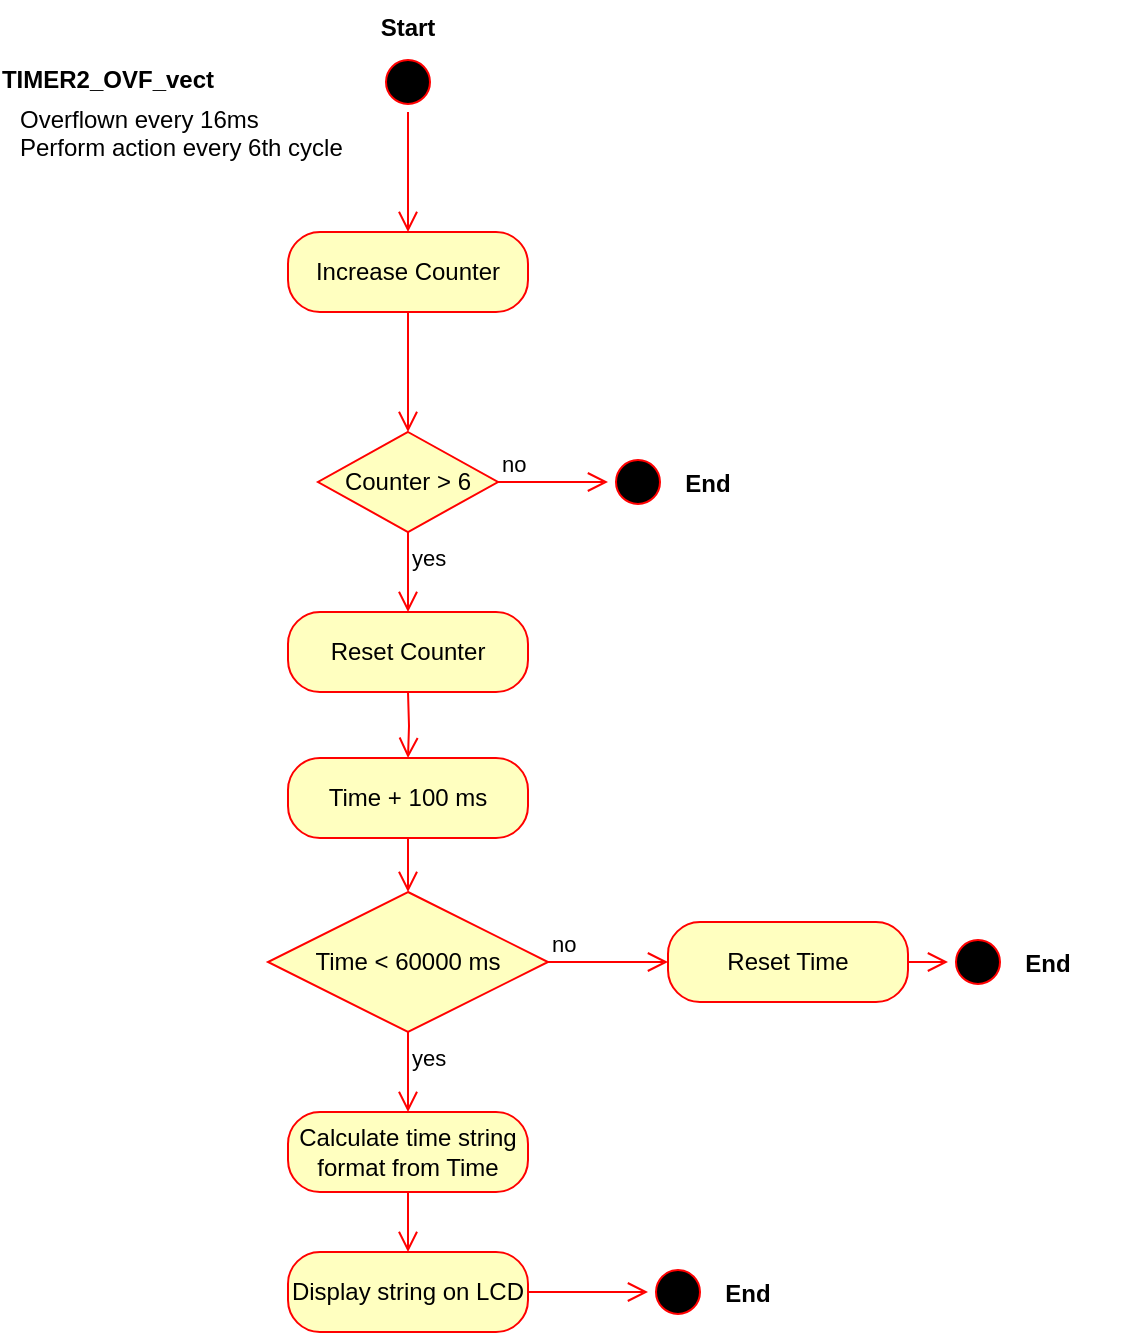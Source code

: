 <mxfile version="15.4.0" type="device"><diagram id="zF4smGtVutqLWhwmwSK2" name="Page-1"><mxGraphModel dx="981" dy="561" grid="1" gridSize="10" guides="1" tooltips="1" connect="1" arrows="1" fold="1" page="1" pageScale="1" pageWidth="1169" pageHeight="827" math="0" shadow="0"><root><mxCell id="0"/><mxCell id="1" parent="0"/><mxCell id="dTKGPh5Wg9LeBjaXOMou-3" value="Increase Counter" style="rounded=1;whiteSpace=wrap;html=1;arcSize=40;fontColor=#000000;fillColor=#ffffc0;strokeColor=#ff0000;" vertex="1" parent="1"><mxGeometry x="180" y="130" width="120" height="40" as="geometry"/></mxCell><mxCell id="dTKGPh5Wg9LeBjaXOMou-4" value="" style="edgeStyle=orthogonalEdgeStyle;html=1;verticalAlign=bottom;endArrow=open;endSize=8;strokeColor=#ff0000;rounded=0;entryX=0.5;entryY=0;entryDx=0;entryDy=0;" edge="1" source="dTKGPh5Wg9LeBjaXOMou-3" parent="1" target="dTKGPh5Wg9LeBjaXOMou-9"><mxGeometry relative="1" as="geometry"><mxPoint x="240" y="230" as="targetPoint"/></mxGeometry></mxCell><mxCell id="dTKGPh5Wg9LeBjaXOMou-5" value="TIMER2_OVF_vect" style="text;align=center;fontStyle=1;verticalAlign=middle;spacingLeft=3;spacingRight=3;strokeColor=none;rotatable=0;points=[[0,0.5],[1,0.5]];portConstraint=eastwest;" vertex="1" parent="1"><mxGeometry x="50" y="40" width="80" height="26" as="geometry"/></mxCell><mxCell id="dTKGPh5Wg9LeBjaXOMou-6" value="Overflown every 16ms&#10;Perform action every 6th cycle" style="text;strokeColor=none;fillColor=none;align=left;verticalAlign=top;spacingLeft=4;spacingRight=4;overflow=hidden;rotatable=0;points=[[0,0.5],[1,0.5]];portConstraint=eastwest;" vertex="1" parent="1"><mxGeometry x="40" y="60" width="180" height="60" as="geometry"/></mxCell><mxCell id="dTKGPh5Wg9LeBjaXOMou-9" value="Counter &amp;gt; 6" style="rhombus;whiteSpace=wrap;html=1;fillColor=#ffffc0;strokeColor=#ff0000;" vertex="1" parent="1"><mxGeometry x="195" y="230" width="90" height="50" as="geometry"/></mxCell><mxCell id="dTKGPh5Wg9LeBjaXOMou-10" value="no" style="edgeStyle=orthogonalEdgeStyle;html=1;align=left;verticalAlign=bottom;endArrow=open;endSize=8;strokeColor=#ff0000;rounded=0;entryX=0;entryY=0.5;entryDx=0;entryDy=0;" edge="1" source="dTKGPh5Wg9LeBjaXOMou-9" parent="1" target="dTKGPh5Wg9LeBjaXOMou-34"><mxGeometry x="-1" relative="1" as="geometry"><mxPoint x="400" y="255" as="targetPoint"/><Array as="points"><mxPoint x="320" y="255"/><mxPoint x="320" y="255"/></Array></mxGeometry></mxCell><mxCell id="dTKGPh5Wg9LeBjaXOMou-11" value="yes" style="edgeStyle=orthogonalEdgeStyle;html=1;align=left;verticalAlign=top;endArrow=open;endSize=8;strokeColor=#ff0000;rounded=0;entryX=0.5;entryY=0;entryDx=0;entryDy=0;" edge="1" source="dTKGPh5Wg9LeBjaXOMou-9" parent="1" target="dTKGPh5Wg9LeBjaXOMou-37"><mxGeometry x="-1" relative="1" as="geometry"><mxPoint x="240" y="330" as="targetPoint"/><Array as="points"/></mxGeometry></mxCell><mxCell id="dTKGPh5Wg9LeBjaXOMou-13" value="Reset Time" style="rounded=1;whiteSpace=wrap;html=1;arcSize=40;fontColor=#000000;fillColor=#ffffc0;strokeColor=#ff0000;" vertex="1" parent="1"><mxGeometry x="370" y="475" width="120" height="40" as="geometry"/></mxCell><mxCell id="dTKGPh5Wg9LeBjaXOMou-15" value="Time + 100 ms" style="rounded=1;whiteSpace=wrap;html=1;arcSize=40;fontColor=#000000;fillColor=#ffffc0;strokeColor=#ff0000;" vertex="1" parent="1"><mxGeometry x="180" y="393" width="120" height="40" as="geometry"/></mxCell><mxCell id="dTKGPh5Wg9LeBjaXOMou-16" value="" style="edgeStyle=orthogonalEdgeStyle;html=1;verticalAlign=bottom;endArrow=open;endSize=8;strokeColor=#ff0000;rounded=0;entryX=0.5;entryY=0;entryDx=0;entryDy=0;" edge="1" source="dTKGPh5Wg9LeBjaXOMou-15" parent="1" target="dTKGPh5Wg9LeBjaXOMou-22"><mxGeometry relative="1" as="geometry"><mxPoint x="240" y="430" as="targetPoint"/></mxGeometry></mxCell><mxCell id="dTKGPh5Wg9LeBjaXOMou-22" value="Time &amp;lt; 60000 ms" style="rhombus;whiteSpace=wrap;html=1;fillColor=#ffffc0;strokeColor=#ff0000;" vertex="1" parent="1"><mxGeometry x="170" y="460" width="140" height="70" as="geometry"/></mxCell><mxCell id="dTKGPh5Wg9LeBjaXOMou-26" value="yes" style="edgeStyle=orthogonalEdgeStyle;html=1;align=left;verticalAlign=top;endArrow=open;endSize=8;strokeColor=#ff0000;rounded=0;exitX=0.5;exitY=1;exitDx=0;exitDy=0;entryX=0.5;entryY=0;entryDx=0;entryDy=0;" edge="1" parent="1" source="dTKGPh5Wg9LeBjaXOMou-22" target="dTKGPh5Wg9LeBjaXOMou-27"><mxGeometry x="-1" relative="1" as="geometry"><mxPoint x="240" y="570" as="targetPoint"/><mxPoint x="190" y="530" as="sourcePoint"/><Array as="points"/></mxGeometry></mxCell><mxCell id="dTKGPh5Wg9LeBjaXOMou-27" value="Calculate time string format from Time" style="rounded=1;whiteSpace=wrap;html=1;arcSize=40;fontColor=#000000;fillColor=#ffffc0;strokeColor=#ff0000;" vertex="1" parent="1"><mxGeometry x="180" y="570" width="120" height="40" as="geometry"/></mxCell><mxCell id="dTKGPh5Wg9LeBjaXOMou-28" value="" style="edgeStyle=orthogonalEdgeStyle;html=1;verticalAlign=bottom;endArrow=open;endSize=8;strokeColor=#ff0000;rounded=0;entryX=0.5;entryY=0;entryDx=0;entryDy=0;" edge="1" source="dTKGPh5Wg9LeBjaXOMou-27" parent="1" target="dTKGPh5Wg9LeBjaXOMou-29"><mxGeometry relative="1" as="geometry"><mxPoint x="240" y="670" as="targetPoint"/></mxGeometry></mxCell><mxCell id="dTKGPh5Wg9LeBjaXOMou-29" value="Display string on LCD" style="rounded=1;whiteSpace=wrap;html=1;arcSize=40;fontColor=#000000;fillColor=#ffffc0;strokeColor=#ff0000;" vertex="1" parent="1"><mxGeometry x="180" y="640" width="120" height="40" as="geometry"/></mxCell><mxCell id="dTKGPh5Wg9LeBjaXOMou-31" value="" style="ellipse;html=1;shape=startState;fillColor=#000000;strokeColor=#ff0000;" vertex="1" parent="1"><mxGeometry x="225" y="40" width="30" height="30" as="geometry"/></mxCell><mxCell id="dTKGPh5Wg9LeBjaXOMou-32" value="" style="edgeStyle=orthogonalEdgeStyle;html=1;verticalAlign=bottom;endArrow=open;endSize=8;strokeColor=#ff0000;rounded=0;" edge="1" source="dTKGPh5Wg9LeBjaXOMou-31" parent="1"><mxGeometry relative="1" as="geometry"><mxPoint x="240" y="130" as="targetPoint"/></mxGeometry></mxCell><mxCell id="dTKGPh5Wg9LeBjaXOMou-33" value="Start" style="text;align=center;fontStyle=1;verticalAlign=middle;spacingLeft=3;spacingRight=3;strokeColor=none;rotatable=0;points=[[0,0.5],[1,0.5]];portConstraint=eastwest;" vertex="1" parent="1"><mxGeometry x="200" y="14" width="80" height="26" as="geometry"/></mxCell><mxCell id="dTKGPh5Wg9LeBjaXOMou-34" value="" style="ellipse;html=1;shape=startState;fillColor=#000000;strokeColor=#ff0000;" vertex="1" parent="1"><mxGeometry x="340" y="240" width="30" height="30" as="geometry"/></mxCell><mxCell id="dTKGPh5Wg9LeBjaXOMou-36" value="no" style="edgeStyle=orthogonalEdgeStyle;html=1;align=left;verticalAlign=bottom;endArrow=open;endSize=8;strokeColor=#ff0000;rounded=0;exitX=1;exitY=0.5;exitDx=0;exitDy=0;" edge="1" parent="1" source="dTKGPh5Wg9LeBjaXOMou-22"><mxGeometry x="-1" relative="1" as="geometry"><mxPoint x="370" y="495" as="targetPoint"/><mxPoint x="295" y="265" as="sourcePoint"/><Array as="points"><mxPoint x="370" y="495"/><mxPoint x="370" y="495"/></Array></mxGeometry></mxCell><mxCell id="dTKGPh5Wg9LeBjaXOMou-37" value="Reset Counter" style="rounded=1;whiteSpace=wrap;html=1;arcSize=40;fontColor=#000000;fillColor=#ffffc0;strokeColor=#ff0000;" vertex="1" parent="1"><mxGeometry x="180" y="320" width="120" height="40" as="geometry"/></mxCell><mxCell id="dTKGPh5Wg9LeBjaXOMou-40" value="" style="edgeStyle=orthogonalEdgeStyle;html=1;verticalAlign=bottom;endArrow=open;endSize=8;strokeColor=#ff0000;rounded=0;entryX=0.5;entryY=0;entryDx=0;entryDy=0;" edge="1" parent="1" target="dTKGPh5Wg9LeBjaXOMou-15"><mxGeometry relative="1" as="geometry"><mxPoint x="250" y="470.0" as="targetPoint"/><mxPoint x="240" y="360" as="sourcePoint"/></mxGeometry></mxCell><mxCell id="dTKGPh5Wg9LeBjaXOMou-43" value="End" style="text;align=center;fontStyle=1;verticalAlign=middle;spacingLeft=3;spacingRight=3;strokeColor=none;rotatable=0;points=[[0,0.5],[1,0.5]];portConstraint=eastwest;" vertex="1" parent="1"><mxGeometry x="350" y="242" width="80" height="26" as="geometry"/></mxCell><mxCell id="dTKGPh5Wg9LeBjaXOMou-44" value="" style="ellipse;html=1;shape=startState;fillColor=#000000;strokeColor=#ff0000;" vertex="1" parent="1"><mxGeometry x="510" y="480" width="30" height="30" as="geometry"/></mxCell><mxCell id="dTKGPh5Wg9LeBjaXOMou-45" value="End" style="text;align=center;fontStyle=1;verticalAlign=middle;spacingLeft=3;spacingRight=3;strokeColor=none;rotatable=0;points=[[0,0.5],[1,0.5]];portConstraint=eastwest;" vertex="1" parent="1"><mxGeometry x="520" y="482" width="80" height="26" as="geometry"/></mxCell><mxCell id="dTKGPh5Wg9LeBjaXOMou-50" value="" style="edgeStyle=orthogonalEdgeStyle;html=1;verticalAlign=bottom;endArrow=open;endSize=8;strokeColor=#ff0000;rounded=0;entryX=0;entryY=0.5;entryDx=0;entryDy=0;exitX=1;exitY=0.5;exitDx=0;exitDy=0;" edge="1" parent="1" source="dTKGPh5Wg9LeBjaXOMou-13" target="dTKGPh5Wg9LeBjaXOMou-44"><mxGeometry relative="1" as="geometry"><mxPoint x="250" y="240" as="targetPoint"/><mxPoint x="250" y="180.0" as="sourcePoint"/></mxGeometry></mxCell><mxCell id="dTKGPh5Wg9LeBjaXOMou-55" value="" style="ellipse;html=1;shape=startState;fillColor=#000000;strokeColor=#ff0000;" vertex="1" parent="1"><mxGeometry x="360" y="645" width="30" height="30" as="geometry"/></mxCell><mxCell id="dTKGPh5Wg9LeBjaXOMou-56" value="End" style="text;align=center;fontStyle=1;verticalAlign=middle;spacingLeft=3;spacingRight=3;strokeColor=none;rotatable=0;points=[[0,0.5],[1,0.5]];portConstraint=eastwest;" vertex="1" parent="1"><mxGeometry x="370" y="647" width="80" height="26" as="geometry"/></mxCell><mxCell id="dTKGPh5Wg9LeBjaXOMou-57" value="" style="edgeStyle=orthogonalEdgeStyle;html=1;verticalAlign=bottom;endArrow=open;endSize=8;strokeColor=#ff0000;rounded=0;entryX=0;entryY=0.5;entryDx=0;entryDy=0;exitX=1;exitY=0.5;exitDx=0;exitDy=0;" edge="1" parent="1" target="dTKGPh5Wg9LeBjaXOMou-55" source="dTKGPh5Wg9LeBjaXOMou-29"><mxGeometry relative="1" as="geometry"><mxPoint x="100" y="405" as="targetPoint"/><mxPoint x="340" y="660" as="sourcePoint"/></mxGeometry></mxCell></root></mxGraphModel></diagram></mxfile>